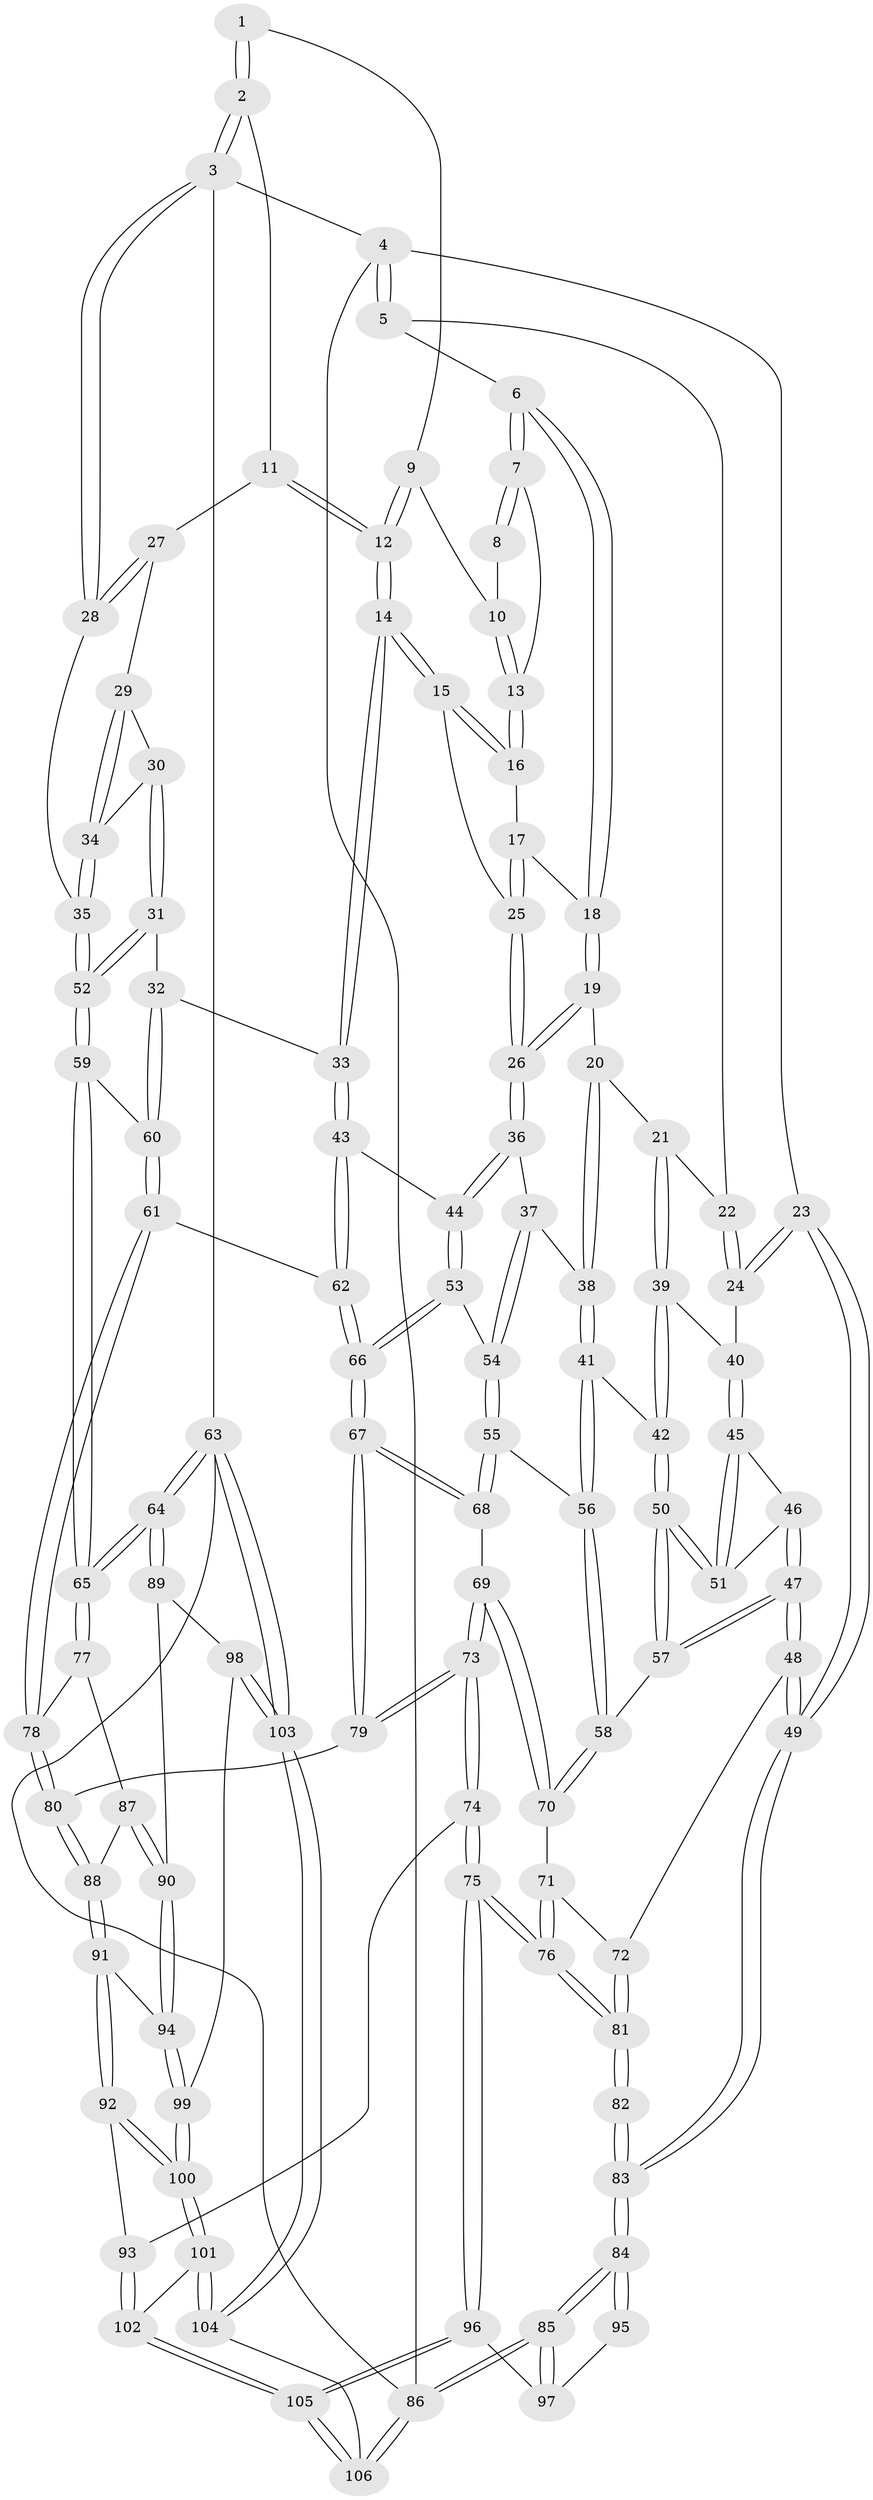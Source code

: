 // coarse degree distribution, {4: 0.6415094339622641, 5: 0.018867924528301886, 3: 0.2830188679245283, 2: 0.03773584905660377, 6: 0.018867924528301886}
// Generated by graph-tools (version 1.1) at 2025/38/03/04/25 23:38:27]
// undirected, 106 vertices, 262 edges
graph export_dot {
  node [color=gray90,style=filled];
  1 [pos="+0.6166566621074493+0"];
  2 [pos="+0.7722924082170363+0"];
  3 [pos="+1+0"];
  4 [pos="+0+0"];
  5 [pos="+0.18952447259216082+0"];
  6 [pos="+0.3250149546752957+0"];
  7 [pos="+0.3704407381735268+0"];
  8 [pos="+0.5701169561035149+0"];
  9 [pos="+0.5972307793402308+0.016708691750848572"];
  10 [pos="+0.5588276474286142+0.028527934736115115"];
  11 [pos="+0.7841696996468254+0"];
  12 [pos="+0.6636088162357098+0.19392440657042226"];
  13 [pos="+0.550370585473213+0.04872665670406386"];
  14 [pos="+0.6625779697859446+0.19629362567184697"];
  15 [pos="+0.5840634717429223+0.1346967548601939"];
  16 [pos="+0.5463782173063769+0.0911105824389194"];
  17 [pos="+0.4500477763574626+0.04802443999299016"];
  18 [pos="+0.3666018534810665+0"];
  19 [pos="+0.3355420895331534+0.0963830787369545"];
  20 [pos="+0.27993633274379814+0.15414599218792524"];
  21 [pos="+0.25189434288497653+0.15814338530705968"];
  22 [pos="+0.18263815369555772+0"];
  23 [pos="+0+0.24246026680470378"];
  24 [pos="+0.1338358652997621+0.17214917546989308"];
  25 [pos="+0.4437046619440728+0.13907394522888486"];
  26 [pos="+0.41843066678011637+0.17938055732567298"];
  27 [pos="+0.8712501012230062+0.05133207126839251"];
  28 [pos="+1+0"];
  29 [pos="+0.8999215114679274+0.10955757547626326"];
  30 [pos="+0.8831570487432925+0.19679818478937408"];
  31 [pos="+0.857462191359823+0.24603852835321444"];
  32 [pos="+0.8289156860466426+0.25550993175541287"];
  33 [pos="+0.6627415744739451+0.19986476115532503"];
  34 [pos="+1+0.15038432331874002"];
  35 [pos="+1+0.16194676025551863"];
  36 [pos="+0.41865337960189497+0.18160832397042298"];
  37 [pos="+0.3579113441077812+0.24107735499646968"];
  38 [pos="+0.35037531083762474+0.24143460697808117"];
  39 [pos="+0.21922048280268214+0.17465428430623664"];
  40 [pos="+0.16247969204542434+0.18425426461078304"];
  41 [pos="+0.2983479213327587+0.28983691703636266"];
  42 [pos="+0.2930871793980505+0.2929709817253436"];
  43 [pos="+0.605728623612506+0.28381118446591747"];
  44 [pos="+0.5944933475441555+0.28645647372828226"];
  45 [pos="+0.16558985400119275+0.19536512832492592"];
  46 [pos="+0.16010634559880052+0.292891417925794"];
  47 [pos="+0.12931288386628967+0.4065108152621972"];
  48 [pos="+0.04928222831605909+0.4706500854757403"];
  49 [pos="+0+0.46867345072949107"];
  50 [pos="+0.2631941643444462+0.3316679303928001"];
  51 [pos="+0.22950243061015757+0.29359075755639547"];
  52 [pos="+1+0.347893090922668"];
  53 [pos="+0.4815965537358467+0.3548620164453269"];
  54 [pos="+0.46683446812515034+0.3608426025833204"];
  55 [pos="+0.46116091956159355+0.3665622047168473"];
  56 [pos="+0.43289796051488555+0.373495476396825"];
  57 [pos="+0.26000608688859517+0.3458053929040598"];
  58 [pos="+0.32976793503752616+0.41473178069174466"];
  59 [pos="+1+0.35768814314188635"];
  60 [pos="+0.8430994399309393+0.4207211257324377"];
  61 [pos="+0.7940449776796262+0.4892184439199733"];
  62 [pos="+0.6723316095169558+0.4297798261689111"];
  63 [pos="+1+1"];
  64 [pos="+1+0.8667570419171912"];
  65 [pos="+1+0.6804680906371092"];
  66 [pos="+0.575691350588196+0.543692212161021"];
  67 [pos="+0.548853168071629+0.5924629376270103"];
  68 [pos="+0.4543565818488567+0.5095871775751047"];
  69 [pos="+0.3621942884905207+0.5306581808544009"];
  70 [pos="+0.3108379290736848+0.4999026278556915"];
  71 [pos="+0.29591378792556483+0.5062338061722064"];
  72 [pos="+0.16090616629284624+0.5303261289261875"];
  73 [pos="+0.39250370677065083+0.7379083033508805"];
  74 [pos="+0.38409672363144925+0.7501789646627578"];
  75 [pos="+0.3363562195398488+0.7723025194053301"];
  76 [pos="+0.3030170913520992+0.7460610110924346"];
  77 [pos="+0.8477294034425447+0.579278426984547"];
  78 [pos="+0.8048849923101418+0.5231279971001036"];
  79 [pos="+0.55139215512194+0.6186364768228236"];
  80 [pos="+0.6045483950994545+0.6490675067494686"];
  81 [pos="+0.23805867740318606+0.7072715383398018"];
  82 [pos="+0.1823374266773267+0.7194816545897129"];
  83 [pos="+0+0.5918504233046737"];
  84 [pos="+0+0.7219192305022158"];
  85 [pos="+0+1"];
  86 [pos="+0+1"];
  87 [pos="+0.8124350668436083+0.6356676090423319"];
  88 [pos="+0.6422264324256434+0.6993804779194418"];
  89 [pos="+0.8528363633453111+0.782829667413569"];
  90 [pos="+0.79528576205413+0.7461452004710705"];
  91 [pos="+0.6535222503451937+0.7386855788781923"];
  92 [pos="+0.5967821071706356+0.8145647454466332"];
  93 [pos="+0.4923634520620646+0.8183130109147858"];
  94 [pos="+0.721922015097902+0.778029970115279"];
  95 [pos="+0.12630525061603112+0.7643306505502415"];
  96 [pos="+0.31100465333585575+0.84560214919396"];
  97 [pos="+0.12198481800880373+0.8838531179121876"];
  98 [pos="+0.7848141837693849+0.8641976487727769"];
  99 [pos="+0.7324261453804108+0.8360260403310027"];
  100 [pos="+0.6469074849966007+0.948707293826794"];
  101 [pos="+0.6450555214230138+0.9640335223327023"];
  102 [pos="+0.5122019386277686+0.8955430830832241"];
  103 [pos="+1+1"];
  104 [pos="+0.685035861327706+1"];
  105 [pos="+0.35943288419653036+1"];
  106 [pos="+0.35984152332695163+1"];
  1 -- 2;
  1 -- 2;
  1 -- 9;
  2 -- 3;
  2 -- 3;
  2 -- 11;
  3 -- 4;
  3 -- 28;
  3 -- 28;
  3 -- 63;
  4 -- 5;
  4 -- 5;
  4 -- 23;
  4 -- 86;
  5 -- 6;
  5 -- 22;
  6 -- 7;
  6 -- 7;
  6 -- 18;
  6 -- 18;
  7 -- 8;
  7 -- 8;
  7 -- 13;
  8 -- 10;
  9 -- 10;
  9 -- 12;
  9 -- 12;
  10 -- 13;
  10 -- 13;
  11 -- 12;
  11 -- 12;
  11 -- 27;
  12 -- 14;
  12 -- 14;
  13 -- 16;
  13 -- 16;
  14 -- 15;
  14 -- 15;
  14 -- 33;
  14 -- 33;
  15 -- 16;
  15 -- 16;
  15 -- 25;
  16 -- 17;
  17 -- 18;
  17 -- 25;
  17 -- 25;
  18 -- 19;
  18 -- 19;
  19 -- 20;
  19 -- 26;
  19 -- 26;
  20 -- 21;
  20 -- 38;
  20 -- 38;
  21 -- 22;
  21 -- 39;
  21 -- 39;
  22 -- 24;
  22 -- 24;
  23 -- 24;
  23 -- 24;
  23 -- 49;
  23 -- 49;
  24 -- 40;
  25 -- 26;
  25 -- 26;
  26 -- 36;
  26 -- 36;
  27 -- 28;
  27 -- 28;
  27 -- 29;
  28 -- 35;
  29 -- 30;
  29 -- 34;
  29 -- 34;
  30 -- 31;
  30 -- 31;
  30 -- 34;
  31 -- 32;
  31 -- 52;
  31 -- 52;
  32 -- 33;
  32 -- 60;
  32 -- 60;
  33 -- 43;
  33 -- 43;
  34 -- 35;
  34 -- 35;
  35 -- 52;
  35 -- 52;
  36 -- 37;
  36 -- 44;
  36 -- 44;
  37 -- 38;
  37 -- 54;
  37 -- 54;
  38 -- 41;
  38 -- 41;
  39 -- 40;
  39 -- 42;
  39 -- 42;
  40 -- 45;
  40 -- 45;
  41 -- 42;
  41 -- 56;
  41 -- 56;
  42 -- 50;
  42 -- 50;
  43 -- 44;
  43 -- 62;
  43 -- 62;
  44 -- 53;
  44 -- 53;
  45 -- 46;
  45 -- 51;
  45 -- 51;
  46 -- 47;
  46 -- 47;
  46 -- 51;
  47 -- 48;
  47 -- 48;
  47 -- 57;
  47 -- 57;
  48 -- 49;
  48 -- 49;
  48 -- 72;
  49 -- 83;
  49 -- 83;
  50 -- 51;
  50 -- 51;
  50 -- 57;
  50 -- 57;
  52 -- 59;
  52 -- 59;
  53 -- 54;
  53 -- 66;
  53 -- 66;
  54 -- 55;
  54 -- 55;
  55 -- 56;
  55 -- 68;
  55 -- 68;
  56 -- 58;
  56 -- 58;
  57 -- 58;
  58 -- 70;
  58 -- 70;
  59 -- 60;
  59 -- 65;
  59 -- 65;
  60 -- 61;
  60 -- 61;
  61 -- 62;
  61 -- 78;
  61 -- 78;
  62 -- 66;
  62 -- 66;
  63 -- 64;
  63 -- 64;
  63 -- 103;
  63 -- 103;
  63 -- 86;
  64 -- 65;
  64 -- 65;
  64 -- 89;
  64 -- 89;
  65 -- 77;
  65 -- 77;
  66 -- 67;
  66 -- 67;
  67 -- 68;
  67 -- 68;
  67 -- 79;
  67 -- 79;
  68 -- 69;
  69 -- 70;
  69 -- 70;
  69 -- 73;
  69 -- 73;
  70 -- 71;
  71 -- 72;
  71 -- 76;
  71 -- 76;
  72 -- 81;
  72 -- 81;
  73 -- 74;
  73 -- 74;
  73 -- 79;
  73 -- 79;
  74 -- 75;
  74 -- 75;
  74 -- 93;
  75 -- 76;
  75 -- 76;
  75 -- 96;
  75 -- 96;
  76 -- 81;
  76 -- 81;
  77 -- 78;
  77 -- 87;
  78 -- 80;
  78 -- 80;
  79 -- 80;
  80 -- 88;
  80 -- 88;
  81 -- 82;
  81 -- 82;
  82 -- 83;
  82 -- 83;
  83 -- 84;
  83 -- 84;
  84 -- 85;
  84 -- 85;
  84 -- 95;
  84 -- 95;
  85 -- 86;
  85 -- 86;
  85 -- 97;
  85 -- 97;
  86 -- 106;
  86 -- 106;
  87 -- 88;
  87 -- 90;
  87 -- 90;
  88 -- 91;
  88 -- 91;
  89 -- 90;
  89 -- 98;
  90 -- 94;
  90 -- 94;
  91 -- 92;
  91 -- 92;
  91 -- 94;
  92 -- 93;
  92 -- 100;
  92 -- 100;
  93 -- 102;
  93 -- 102;
  94 -- 99;
  94 -- 99;
  95 -- 97;
  96 -- 97;
  96 -- 105;
  96 -- 105;
  98 -- 99;
  98 -- 103;
  98 -- 103;
  99 -- 100;
  99 -- 100;
  100 -- 101;
  100 -- 101;
  101 -- 102;
  101 -- 104;
  101 -- 104;
  102 -- 105;
  102 -- 105;
  103 -- 104;
  103 -- 104;
  104 -- 106;
  105 -- 106;
  105 -- 106;
}

